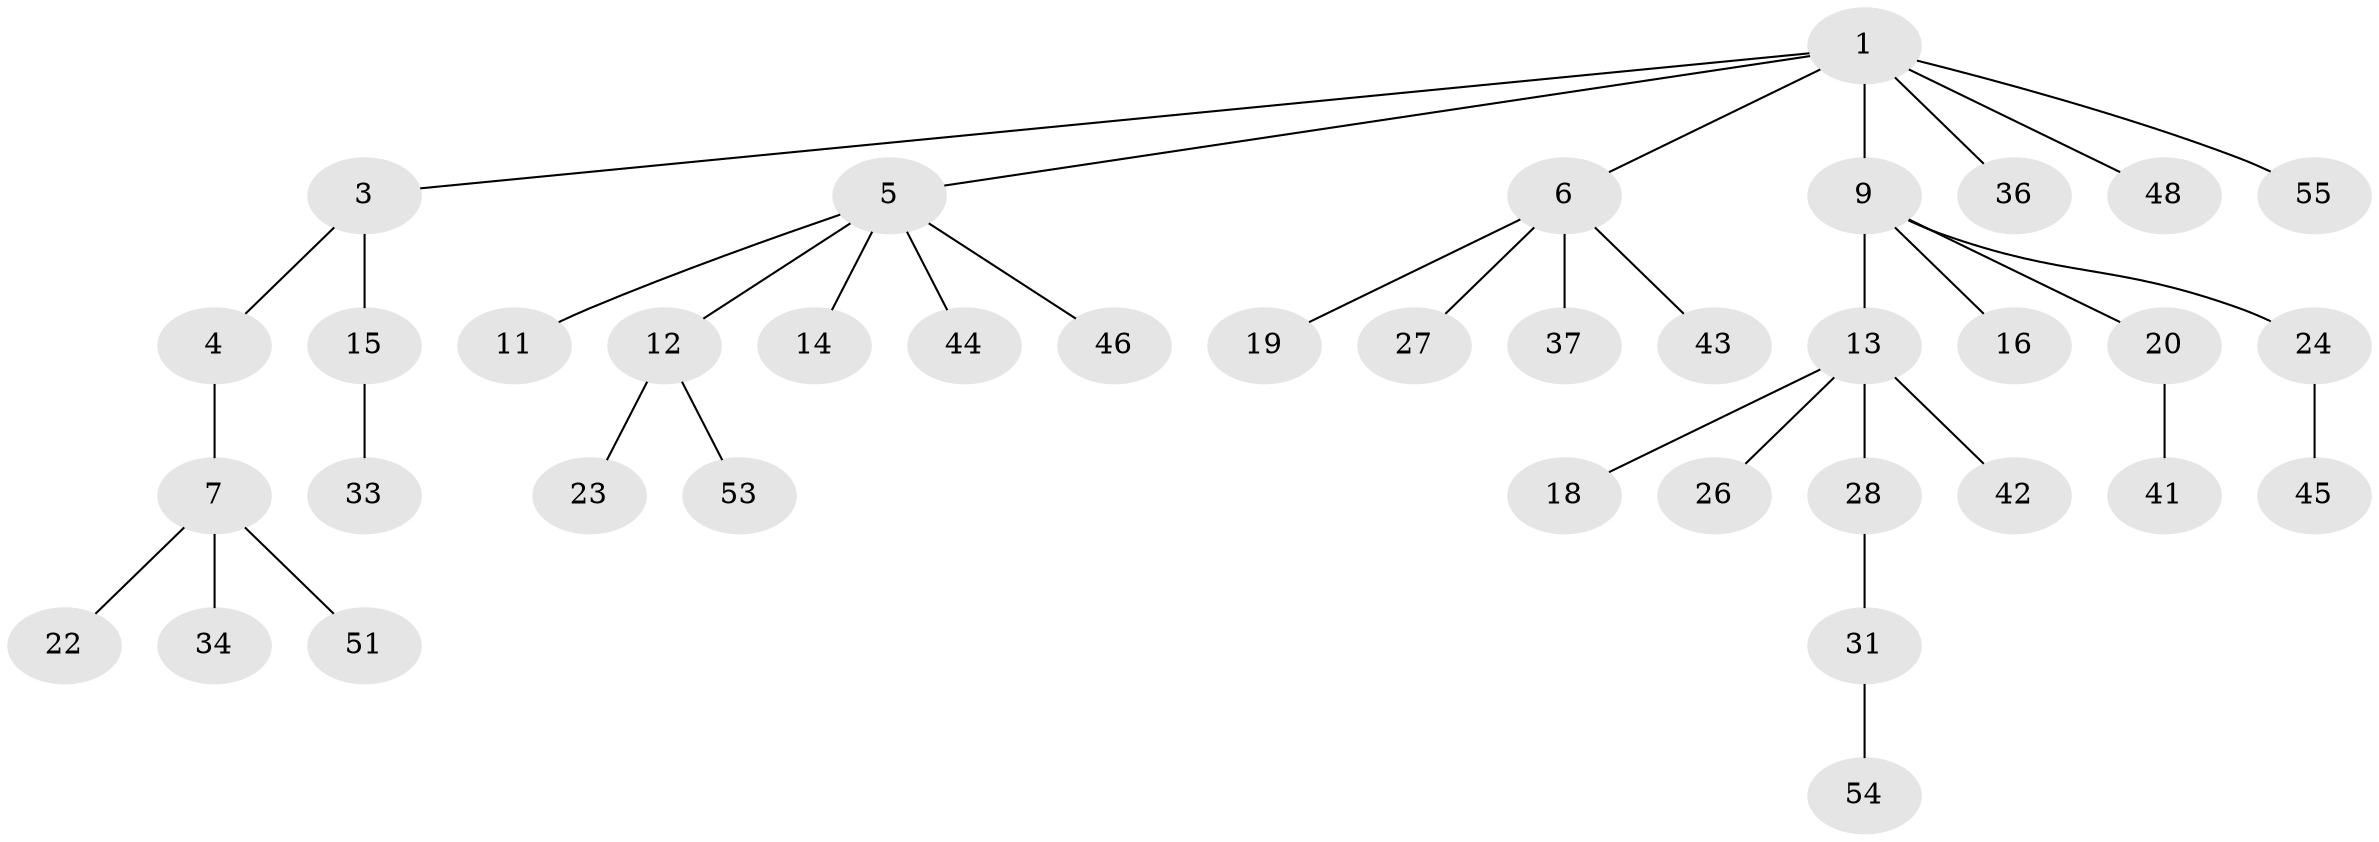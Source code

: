 // original degree distribution, {3: 0.12727272727272726, 5: 0.05454545454545454, 2: 0.23636363636363636, 4: 0.05454545454545454, 6: 0.01818181818181818, 1: 0.509090909090909}
// Generated by graph-tools (version 1.1) at 2025/19/03/04/25 18:19:25]
// undirected, 38 vertices, 37 edges
graph export_dot {
graph [start="1"]
  node [color=gray90,style=filled];
  1 [super="+2+8"];
  3;
  4;
  5 [super="+10"];
  6;
  7 [super="+17"];
  9 [super="+25"];
  11;
  12;
  13 [super="+21"];
  14;
  15;
  16 [super="+29"];
  18 [super="+30"];
  19 [super="+47"];
  20 [super="+40+38"];
  22;
  23 [super="+32+50"];
  24;
  26;
  27;
  28;
  31 [super="+49"];
  33;
  34;
  36 [super="+39"];
  37 [super="+52"];
  41;
  42;
  43;
  44;
  45;
  46;
  48;
  51;
  53;
  54;
  55;
  1 -- 3;
  1 -- 36;
  1 -- 5;
  1 -- 6;
  1 -- 55;
  1 -- 48;
  1 -- 9;
  3 -- 4;
  3 -- 15;
  4 -- 7;
  5 -- 44;
  5 -- 46;
  5 -- 11;
  5 -- 12;
  5 -- 14;
  6 -- 19;
  6 -- 27;
  6 -- 37;
  6 -- 43;
  7 -- 22;
  7 -- 51;
  7 -- 34;
  9 -- 13;
  9 -- 16;
  9 -- 20;
  9 -- 24;
  12 -- 23;
  12 -- 53;
  13 -- 18;
  13 -- 26;
  13 -- 28;
  13 -- 42;
  15 -- 33;
  20 -- 41;
  24 -- 45;
  28 -- 31;
  31 -- 54;
}
